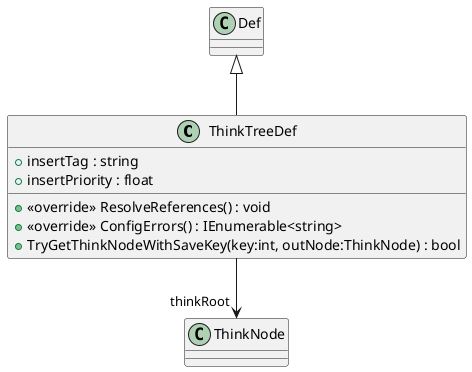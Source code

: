 @startuml
class ThinkTreeDef {
    + insertTag : string
    + insertPriority : float
    + <<override>> ResolveReferences() : void
    + <<override>> ConfigErrors() : IEnumerable<string>
    + TryGetThinkNodeWithSaveKey(key:int, outNode:ThinkNode) : bool
}
Def <|-- ThinkTreeDef
ThinkTreeDef --> "thinkRoot" ThinkNode
@enduml
